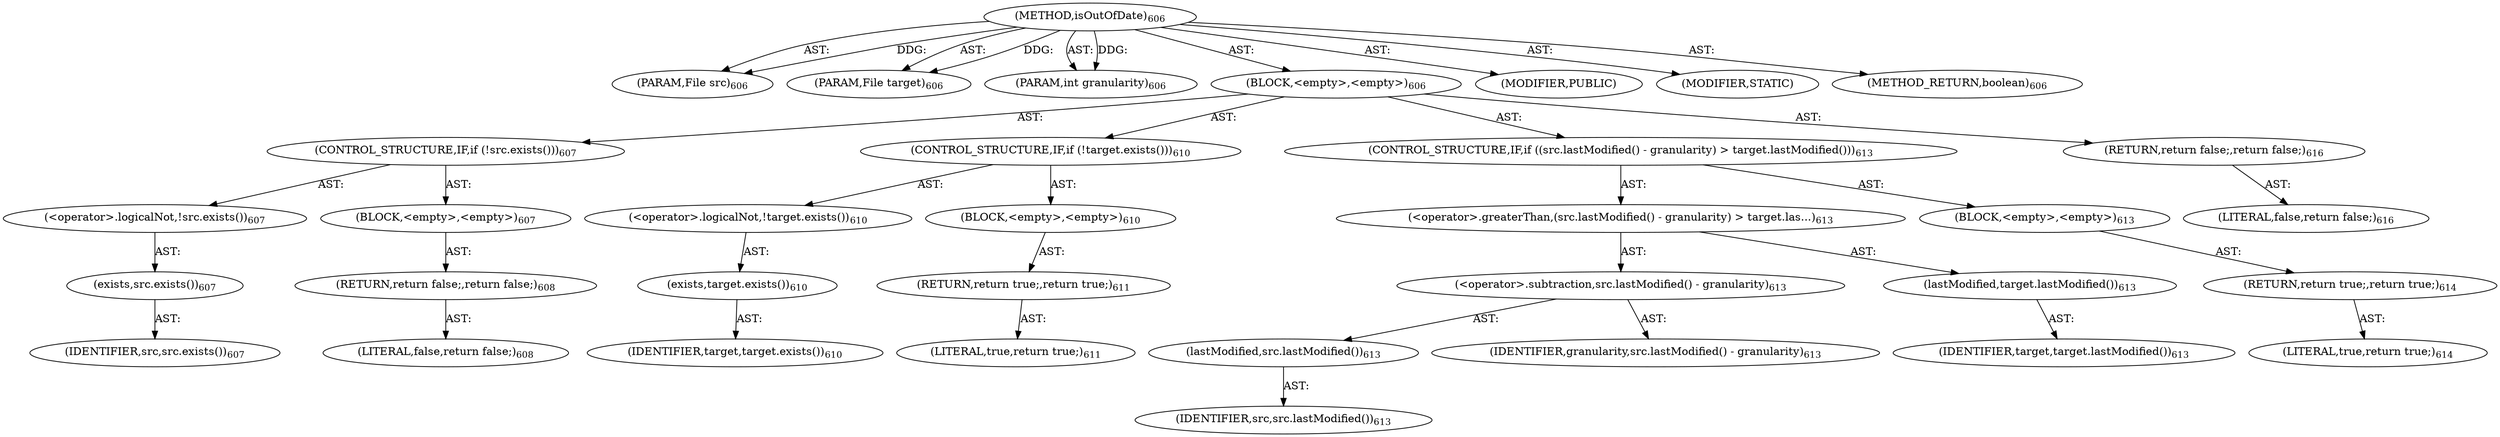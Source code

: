 digraph "isOutOfDate" {  
"111669149707" [label = <(METHOD,isOutOfDate)<SUB>606</SUB>> ]
"115964117012" [label = <(PARAM,File src)<SUB>606</SUB>> ]
"115964117013" [label = <(PARAM,File target)<SUB>606</SUB>> ]
"115964117014" [label = <(PARAM,int granularity)<SUB>606</SUB>> ]
"25769803864" [label = <(BLOCK,&lt;empty&gt;,&lt;empty&gt;)<SUB>606</SUB>> ]
"47244640346" [label = <(CONTROL_STRUCTURE,IF,if (!src.exists()))<SUB>607</SUB>> ]
"30064771421" [label = <(&lt;operator&gt;.logicalNot,!src.exists())<SUB>607</SUB>> ]
"30064771422" [label = <(exists,src.exists())<SUB>607</SUB>> ]
"68719477137" [label = <(IDENTIFIER,src,src.exists())<SUB>607</SUB>> ]
"25769803865" [label = <(BLOCK,&lt;empty&gt;,&lt;empty&gt;)<SUB>607</SUB>> ]
"146028888103" [label = <(RETURN,return false;,return false;)<SUB>608</SUB>> ]
"90194313328" [label = <(LITERAL,false,return false;)<SUB>608</SUB>> ]
"47244640347" [label = <(CONTROL_STRUCTURE,IF,if (!target.exists()))<SUB>610</SUB>> ]
"30064771423" [label = <(&lt;operator&gt;.logicalNot,!target.exists())<SUB>610</SUB>> ]
"30064771424" [label = <(exists,target.exists())<SUB>610</SUB>> ]
"68719477138" [label = <(IDENTIFIER,target,target.exists())<SUB>610</SUB>> ]
"25769803866" [label = <(BLOCK,&lt;empty&gt;,&lt;empty&gt;)<SUB>610</SUB>> ]
"146028888104" [label = <(RETURN,return true;,return true;)<SUB>611</SUB>> ]
"90194313329" [label = <(LITERAL,true,return true;)<SUB>611</SUB>> ]
"47244640348" [label = <(CONTROL_STRUCTURE,IF,if ((src.lastModified() - granularity) &gt; target.lastModified()))<SUB>613</SUB>> ]
"30064771425" [label = <(&lt;operator&gt;.greaterThan,(src.lastModified() - granularity) &gt; target.las...)<SUB>613</SUB>> ]
"30064771426" [label = <(&lt;operator&gt;.subtraction,src.lastModified() - granularity)<SUB>613</SUB>> ]
"30064771427" [label = <(lastModified,src.lastModified())<SUB>613</SUB>> ]
"68719477139" [label = <(IDENTIFIER,src,src.lastModified())<SUB>613</SUB>> ]
"68719477140" [label = <(IDENTIFIER,granularity,src.lastModified() - granularity)<SUB>613</SUB>> ]
"30064771428" [label = <(lastModified,target.lastModified())<SUB>613</SUB>> ]
"68719477141" [label = <(IDENTIFIER,target,target.lastModified())<SUB>613</SUB>> ]
"25769803867" [label = <(BLOCK,&lt;empty&gt;,&lt;empty&gt;)<SUB>613</SUB>> ]
"146028888105" [label = <(RETURN,return true;,return true;)<SUB>614</SUB>> ]
"90194313330" [label = <(LITERAL,true,return true;)<SUB>614</SUB>> ]
"146028888106" [label = <(RETURN,return false;,return false;)<SUB>616</SUB>> ]
"90194313331" [label = <(LITERAL,false,return false;)<SUB>616</SUB>> ]
"133143986200" [label = <(MODIFIER,PUBLIC)> ]
"133143986201" [label = <(MODIFIER,STATIC)> ]
"128849018891" [label = <(METHOD_RETURN,boolean)<SUB>606</SUB>> ]
  "111669149707" -> "115964117012"  [ label = "AST: "] 
  "111669149707" -> "115964117013"  [ label = "AST: "] 
  "111669149707" -> "115964117014"  [ label = "AST: "] 
  "111669149707" -> "25769803864"  [ label = "AST: "] 
  "111669149707" -> "133143986200"  [ label = "AST: "] 
  "111669149707" -> "133143986201"  [ label = "AST: "] 
  "111669149707" -> "128849018891"  [ label = "AST: "] 
  "25769803864" -> "47244640346"  [ label = "AST: "] 
  "25769803864" -> "47244640347"  [ label = "AST: "] 
  "25769803864" -> "47244640348"  [ label = "AST: "] 
  "25769803864" -> "146028888106"  [ label = "AST: "] 
  "47244640346" -> "30064771421"  [ label = "AST: "] 
  "47244640346" -> "25769803865"  [ label = "AST: "] 
  "30064771421" -> "30064771422"  [ label = "AST: "] 
  "30064771422" -> "68719477137"  [ label = "AST: "] 
  "25769803865" -> "146028888103"  [ label = "AST: "] 
  "146028888103" -> "90194313328"  [ label = "AST: "] 
  "47244640347" -> "30064771423"  [ label = "AST: "] 
  "47244640347" -> "25769803866"  [ label = "AST: "] 
  "30064771423" -> "30064771424"  [ label = "AST: "] 
  "30064771424" -> "68719477138"  [ label = "AST: "] 
  "25769803866" -> "146028888104"  [ label = "AST: "] 
  "146028888104" -> "90194313329"  [ label = "AST: "] 
  "47244640348" -> "30064771425"  [ label = "AST: "] 
  "47244640348" -> "25769803867"  [ label = "AST: "] 
  "30064771425" -> "30064771426"  [ label = "AST: "] 
  "30064771425" -> "30064771428"  [ label = "AST: "] 
  "30064771426" -> "30064771427"  [ label = "AST: "] 
  "30064771426" -> "68719477140"  [ label = "AST: "] 
  "30064771427" -> "68719477139"  [ label = "AST: "] 
  "30064771428" -> "68719477141"  [ label = "AST: "] 
  "25769803867" -> "146028888105"  [ label = "AST: "] 
  "146028888105" -> "90194313330"  [ label = "AST: "] 
  "146028888106" -> "90194313331"  [ label = "AST: "] 
  "111669149707" -> "115964117012"  [ label = "DDG: "] 
  "111669149707" -> "115964117013"  [ label = "DDG: "] 
  "111669149707" -> "115964117014"  [ label = "DDG: "] 
}
